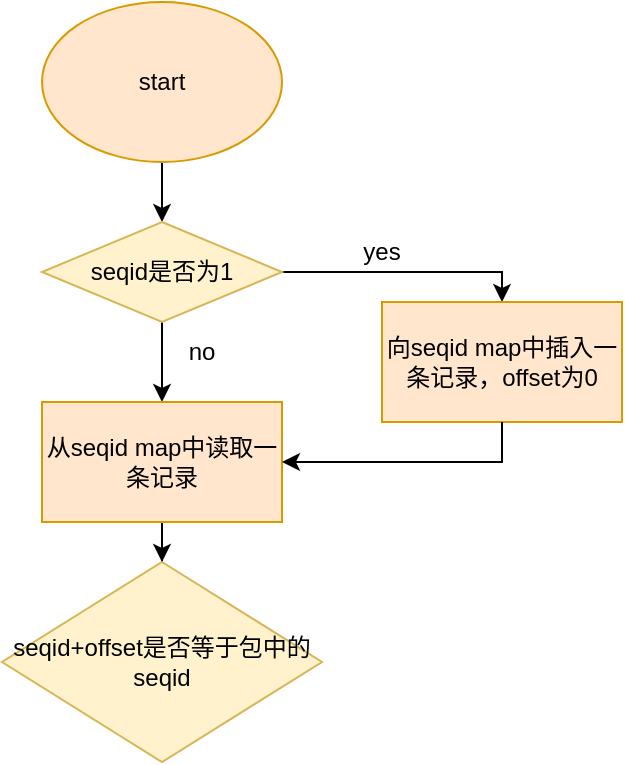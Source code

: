 <mxfile version="21.6.8" type="github">
  <diagram name="第 1 页" id="gmaLLJDXZi38Se6cc1iE">
    <mxGraphModel dx="996" dy="581" grid="1" gridSize="10" guides="1" tooltips="1" connect="1" arrows="1" fold="1" page="1" pageScale="1" pageWidth="827" pageHeight="1169" math="0" shadow="0">
      <root>
        <mxCell id="0" />
        <mxCell id="1" parent="0" />
        <mxCell id="woxjMwer_bzbVby5-6Gb-3" value="" style="edgeStyle=orthogonalEdgeStyle;rounded=0;orthogonalLoop=1;jettySize=auto;html=1;" edge="1" parent="1" source="woxjMwer_bzbVby5-6Gb-1" target="woxjMwer_bzbVby5-6Gb-2">
          <mxGeometry relative="1" as="geometry" />
        </mxCell>
        <mxCell id="woxjMwer_bzbVby5-6Gb-1" value="start" style="ellipse;whiteSpace=wrap;html=1;fillColor=#ffe6cc;strokeColor=#d79b00;" vertex="1" parent="1">
          <mxGeometry x="320" y="50" width="120" height="80" as="geometry" />
        </mxCell>
        <mxCell id="woxjMwer_bzbVby5-6Gb-5" value="" style="edgeStyle=orthogonalEdgeStyle;rounded=0;orthogonalLoop=1;jettySize=auto;html=1;" edge="1" parent="1" source="woxjMwer_bzbVby5-6Gb-2" target="woxjMwer_bzbVby5-6Gb-4">
          <mxGeometry relative="1" as="geometry" />
        </mxCell>
        <mxCell id="woxjMwer_bzbVby5-6Gb-7" style="edgeStyle=orthogonalEdgeStyle;rounded=0;orthogonalLoop=1;jettySize=auto;html=1;exitX=1;exitY=0.5;exitDx=0;exitDy=0;entryX=0.5;entryY=0;entryDx=0;entryDy=0;" edge="1" parent="1" source="woxjMwer_bzbVby5-6Gb-2" target="woxjMwer_bzbVby5-6Gb-8">
          <mxGeometry relative="1" as="geometry">
            <mxPoint x="490" y="210" as="targetPoint" />
            <Array as="points">
              <mxPoint x="550" y="185" />
            </Array>
          </mxGeometry>
        </mxCell>
        <mxCell id="woxjMwer_bzbVby5-6Gb-2" value="seqid是否为1" style="rhombus;whiteSpace=wrap;html=1;fillColor=#fff2cc;strokeColor=#d6b656;" vertex="1" parent="1">
          <mxGeometry x="320" y="160" width="120" height="50" as="geometry" />
        </mxCell>
        <mxCell id="woxjMwer_bzbVby5-6Gb-12" value="" style="edgeStyle=orthogonalEdgeStyle;rounded=0;orthogonalLoop=1;jettySize=auto;html=1;" edge="1" parent="1" source="woxjMwer_bzbVby5-6Gb-4" target="woxjMwer_bzbVby5-6Gb-11">
          <mxGeometry relative="1" as="geometry" />
        </mxCell>
        <mxCell id="woxjMwer_bzbVby5-6Gb-4" value="从seqid map中读取一条记录" style="whiteSpace=wrap;html=1;fillColor=#ffe6cc;strokeColor=#d79b00;" vertex="1" parent="1">
          <mxGeometry x="320" y="250" width="120" height="60" as="geometry" />
        </mxCell>
        <mxCell id="woxjMwer_bzbVby5-6Gb-6" value="no" style="text;html=1;strokeColor=none;fillColor=none;align=center;verticalAlign=middle;whiteSpace=wrap;rounded=0;" vertex="1" parent="1">
          <mxGeometry x="370" y="210" width="60" height="30" as="geometry" />
        </mxCell>
        <mxCell id="woxjMwer_bzbVby5-6Gb-8" value="向seqid map中插入一条记录，offset为0" style="rounded=0;whiteSpace=wrap;html=1;fillColor=#ffe6cc;strokeColor=#d79b00;" vertex="1" parent="1">
          <mxGeometry x="490" y="200" width="120" height="60" as="geometry" />
        </mxCell>
        <mxCell id="woxjMwer_bzbVby5-6Gb-9" value="" style="endArrow=classic;html=1;rounded=0;entryX=1;entryY=0.5;entryDx=0;entryDy=0;exitX=0.5;exitY=1;exitDx=0;exitDy=0;" edge="1" parent="1" source="woxjMwer_bzbVby5-6Gb-8" target="woxjMwer_bzbVby5-6Gb-4">
          <mxGeometry width="50" height="50" relative="1" as="geometry">
            <mxPoint x="549.5" y="270" as="sourcePoint" />
            <mxPoint x="549.5" y="330" as="targetPoint" />
            <Array as="points">
              <mxPoint x="550" y="280" />
            </Array>
          </mxGeometry>
        </mxCell>
        <mxCell id="woxjMwer_bzbVby5-6Gb-10" value="yes" style="text;html=1;strokeColor=none;fillColor=none;align=center;verticalAlign=middle;whiteSpace=wrap;rounded=0;" vertex="1" parent="1">
          <mxGeometry x="460" y="160" width="60" height="30" as="geometry" />
        </mxCell>
        <mxCell id="woxjMwer_bzbVby5-6Gb-11" value="seqid+offset是否等于包中的seqid" style="rhombus;whiteSpace=wrap;html=1;fillColor=#fff2cc;strokeColor=#d6b656;" vertex="1" parent="1">
          <mxGeometry x="300" y="330" width="160" height="100" as="geometry" />
        </mxCell>
      </root>
    </mxGraphModel>
  </diagram>
</mxfile>
